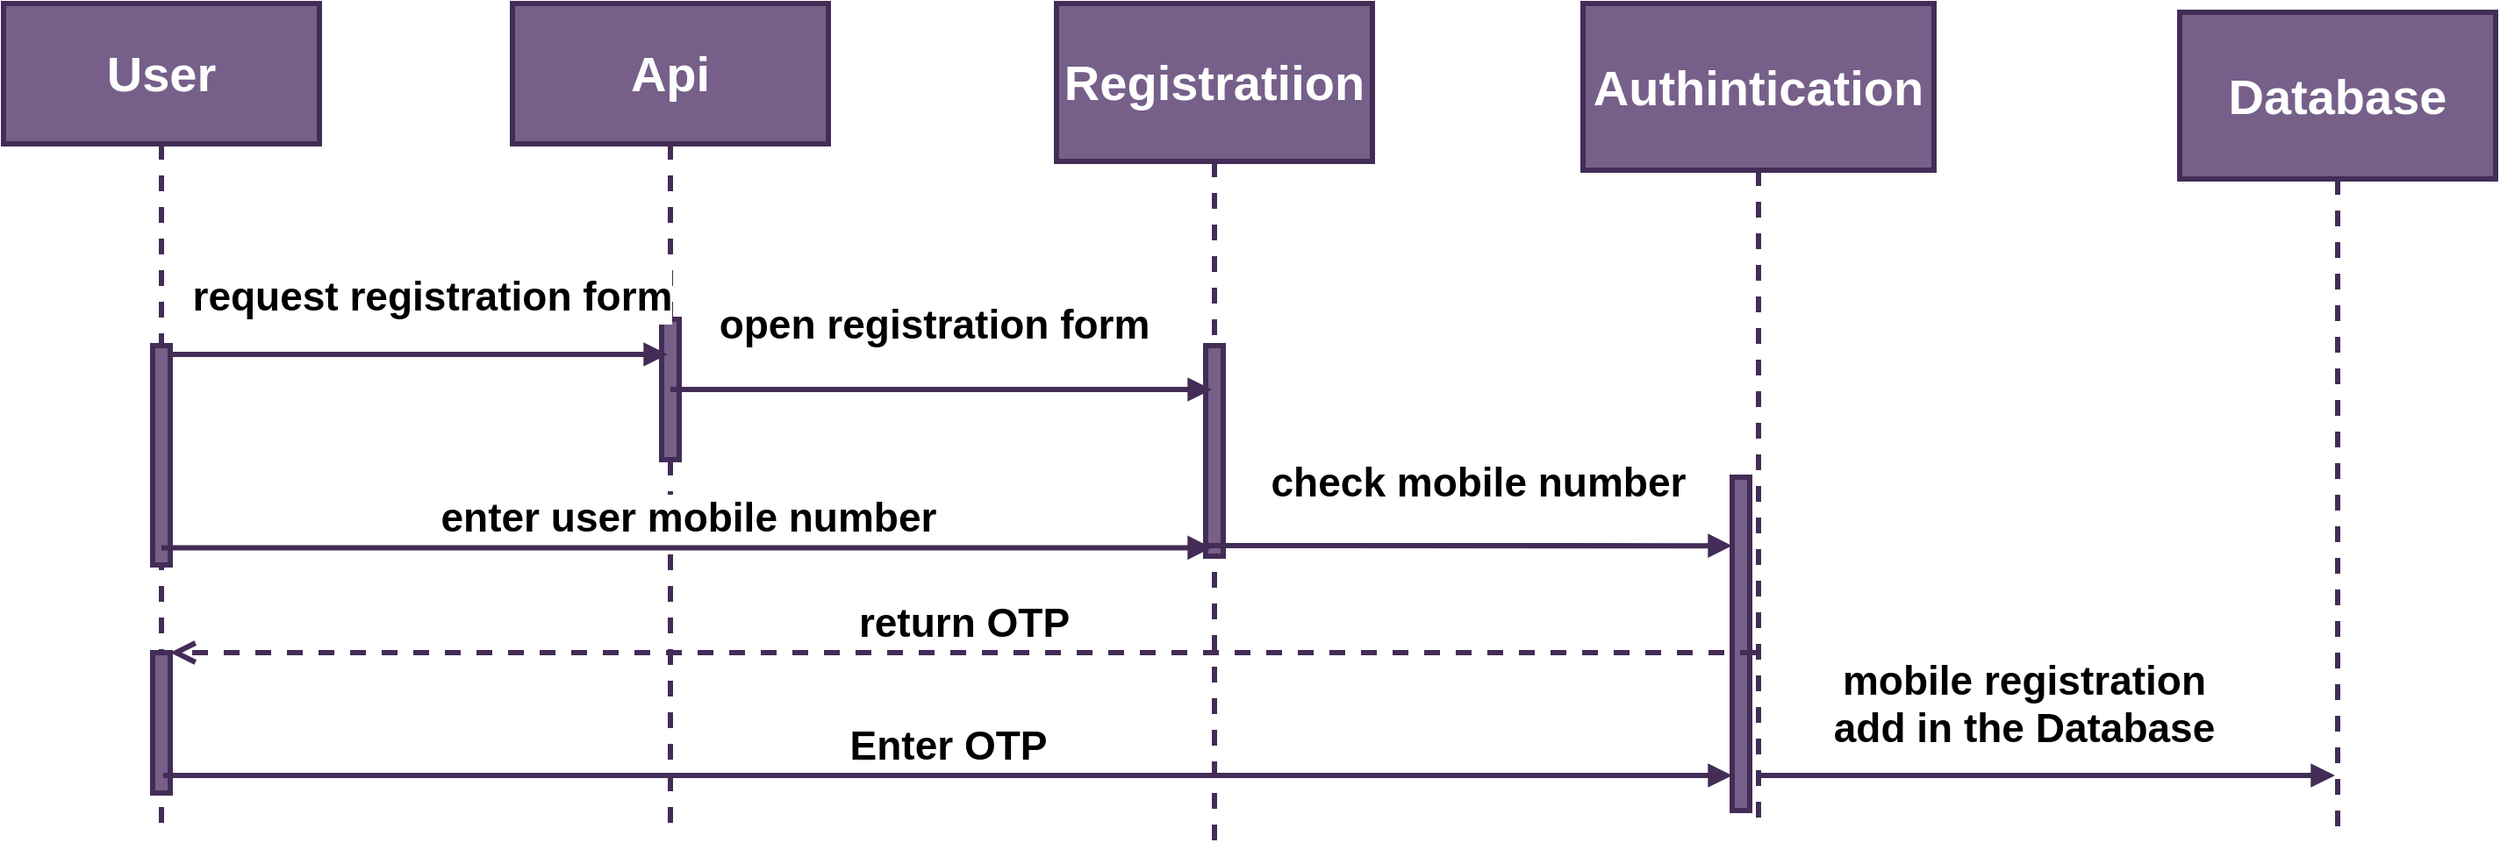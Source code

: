 <mxfile version="17.4.5" type="github">
  <diagram id="lUH7IYxGMJijNj0JPyck" name="Page-1">
    <mxGraphModel dx="1483" dy="989" grid="1" gridSize="10" guides="1" tooltips="1" connect="1" arrows="1" fold="1" page="1" pageScale="1" pageWidth="1700" pageHeight="1100" math="0" shadow="0">
      <root>
        <mxCell id="0" />
        <mxCell id="1" parent="0" />
        <mxCell id="horDpHeikH8RiV0g9dJc-3" value="&lt;b&gt;User&lt;/b&gt;" style="shape=umlLifeline;perimeter=lifelinePerimeter;whiteSpace=wrap;html=1;container=1;collapsible=0;recursiveResize=0;outlineConnect=0;fontSize=28;size=80;strokeWidth=3;fillColor=#76608a;strokeColor=#432D57;fontColor=#ffffff;" vertex="1" parent="1">
          <mxGeometry x="100" y="100" width="180" height="470" as="geometry" />
        </mxCell>
        <mxCell id="horDpHeikH8RiV0g9dJc-23" value="" style="html=1;points=[];perimeter=orthogonalPerimeter;fontSize=23;strokeWidth=3;fillColor=#76608a;strokeColor=#432D57;fontColor=#ffffff;" vertex="1" parent="horDpHeikH8RiV0g9dJc-3">
          <mxGeometry x="85" y="370.0" width="10" height="80" as="geometry" />
        </mxCell>
        <mxCell id="horDpHeikH8RiV0g9dJc-5" value="&lt;b&gt;Api&lt;/b&gt;" style="shape=umlLifeline;perimeter=lifelinePerimeter;whiteSpace=wrap;html=1;container=1;collapsible=0;recursiveResize=0;outlineConnect=0;fontSize=28;size=80;strokeWidth=3;fillColor=#76608a;strokeColor=#432D57;fontColor=#ffffff;" vertex="1" parent="1">
          <mxGeometry x="390" y="100" width="180" height="470" as="geometry" />
        </mxCell>
        <mxCell id="horDpHeikH8RiV0g9dJc-14" value="" style="html=1;points=[];perimeter=orthogonalPerimeter;fontSize=23;strokeWidth=3;fillColor=#76608a;strokeColor=#432D57;fontColor=#ffffff;" vertex="1" parent="horDpHeikH8RiV0g9dJc-5">
          <mxGeometry x="85" y="180" width="10" height="80" as="geometry" />
        </mxCell>
        <mxCell id="horDpHeikH8RiV0g9dJc-6" value="&lt;b&gt;Registratiion&lt;/b&gt;" style="shape=umlLifeline;perimeter=lifelinePerimeter;whiteSpace=wrap;html=1;container=1;collapsible=0;recursiveResize=0;outlineConnect=0;fontSize=28;size=90;strokeWidth=3;fillColor=#76608a;strokeColor=#432D57;fontColor=#ffffff;" vertex="1" parent="1">
          <mxGeometry x="700" y="100" width="180" height="480" as="geometry" />
        </mxCell>
        <mxCell id="horDpHeikH8RiV0g9dJc-18" value="" style="html=1;points=[];perimeter=orthogonalPerimeter;fontSize=23;strokeWidth=3;fillColor=#76608a;strokeColor=#432D57;fontColor=#ffffff;" vertex="1" parent="horDpHeikH8RiV0g9dJc-6">
          <mxGeometry x="85" y="195" width="10" height="120" as="geometry" />
        </mxCell>
        <mxCell id="horDpHeikH8RiV0g9dJc-7" value="&lt;b&gt;Authintication &lt;/b&gt;" style="shape=umlLifeline;perimeter=lifelinePerimeter;whiteSpace=wrap;html=1;container=1;collapsible=0;recursiveResize=0;outlineConnect=0;fontSize=28;size=95;strokeWidth=3;fillColor=#76608a;strokeColor=#432D57;fontColor=#ffffff;" vertex="1" parent="1">
          <mxGeometry x="1000" y="100" width="200" height="470" as="geometry" />
        </mxCell>
        <mxCell id="horDpHeikH8RiV0g9dJc-20" value="" style="html=1;points=[];perimeter=orthogonalPerimeter;fontSize=23;strokeWidth=3;fillColor=#76608a;strokeColor=#432D57;fontColor=#ffffff;" vertex="1" parent="horDpHeikH8RiV0g9dJc-7">
          <mxGeometry x="85" y="270" width="10" height="190" as="geometry" />
        </mxCell>
        <mxCell id="horDpHeikH8RiV0g9dJc-21" value="&lt;b&gt;check mobile number&lt;/b&gt;" style="html=1;verticalAlign=bottom;endArrow=block;rounded=0;fontSize=23;fillColor=#76608a;strokeColor=#432D57;strokeWidth=3;" edge="1" parent="horDpHeikH8RiV0g9dJc-7">
          <mxGeometry x="0.453" y="19" width="80" relative="1" as="geometry">
            <mxPoint x="5" y="309.09" as="sourcePoint" />
            <mxPoint x="85" y="309.09" as="targetPoint" />
            <Array as="points">
              <mxPoint x="-220" y="309" />
            </Array>
            <mxPoint as="offset" />
          </mxGeometry>
        </mxCell>
        <mxCell id="horDpHeikH8RiV0g9dJc-10" value="&lt;b&gt;Database&lt;/b&gt;" style="shape=umlLifeline;perimeter=lifelinePerimeter;whiteSpace=wrap;html=1;container=1;collapsible=0;recursiveResize=0;outlineConnect=0;fontSize=28;size=95;strokeWidth=3;fillColor=#76608a;strokeColor=#432D57;fontColor=#ffffff;" vertex="1" parent="1">
          <mxGeometry x="1340" y="105" width="180" height="470" as="geometry" />
        </mxCell>
        <mxCell id="horDpHeikH8RiV0g9dJc-11" value="&lt;b&gt;&lt;font style=&quot;font-size: 23px&quot;&gt;request registration form&lt;/font&gt;&lt;/b&gt;" style="html=1;verticalAlign=bottom;endArrow=block;rounded=0;fontSize=28;startArrow=none;fillColor=#76608a;strokeColor=#432D57;strokeWidth=3;" edge="1" parent="1" source="horDpHeikH8RiV0g9dJc-12" target="horDpHeikH8RiV0g9dJc-5">
          <mxGeometry x="0.04" y="15" width="80" relative="1" as="geometry">
            <mxPoint x="290" y="250" as="sourcePoint" />
            <mxPoint x="840" y="160" as="targetPoint" />
            <Array as="points">
              <mxPoint x="330" y="300" />
            </Array>
            <mxPoint x="1" as="offset" />
          </mxGeometry>
        </mxCell>
        <mxCell id="horDpHeikH8RiV0g9dJc-12" value="" style="html=1;points=[];perimeter=orthogonalPerimeter;fontSize=23;strokeWidth=3;fillColor=#76608a;strokeColor=#432D57;fontColor=#ffffff;" vertex="1" parent="1">
          <mxGeometry x="185" y="295" width="10" height="125" as="geometry" />
        </mxCell>
        <mxCell id="horDpHeikH8RiV0g9dJc-13" value="" style="html=1;verticalAlign=bottom;endArrow=none;rounded=0;fontSize=28;fillColor=#76608a;strokeColor=#432D57;strokeWidth=3;" edge="1" parent="1" source="horDpHeikH8RiV0g9dJc-3" target="horDpHeikH8RiV0g9dJc-12">
          <mxGeometry x="0.04" y="15" width="80" relative="1" as="geometry">
            <mxPoint x="189.333" y="335.0" as="sourcePoint" />
            <mxPoint x="479" y="335.0" as="targetPoint" />
            <mxPoint x="1" as="offset" />
          </mxGeometry>
        </mxCell>
        <mxCell id="horDpHeikH8RiV0g9dJc-17" value="&lt;b&gt;open registration form &lt;/b&gt;" style="html=1;verticalAlign=bottom;endArrow=block;rounded=0;fontSize=23;fillColor=#76608a;strokeColor=#432D57;strokeWidth=3;" edge="1" parent="1" target="horDpHeikH8RiV0g9dJc-6">
          <mxGeometry x="-0.029" y="20" width="80" relative="1" as="geometry">
            <mxPoint x="480" y="320" as="sourcePoint" />
            <mxPoint x="650" y="320" as="targetPoint" />
            <Array as="points">
              <mxPoint x="630" y="320" />
            </Array>
            <mxPoint as="offset" />
          </mxGeometry>
        </mxCell>
        <mxCell id="horDpHeikH8RiV0g9dJc-19" value="&lt;b&gt;enter user mobile number&lt;/b&gt;" style="html=1;verticalAlign=bottom;endArrow=block;rounded=0;fontSize=23;exitX=0.5;exitY=0.66;exitDx=0;exitDy=0;exitPerimeter=0;fillColor=#76608a;strokeColor=#432D57;strokeWidth=3;" edge="1" parent="1" source="horDpHeikH8RiV0g9dJc-3" target="horDpHeikH8RiV0g9dJc-6">
          <mxGeometry width="80" relative="1" as="geometry">
            <mxPoint x="530" y="400" as="sourcePoint" />
            <mxPoint x="610" y="400" as="targetPoint" />
          </mxGeometry>
        </mxCell>
        <mxCell id="horDpHeikH8RiV0g9dJc-22" value="&lt;b&gt;return OTP&lt;/b&gt;" style="html=1;verticalAlign=bottom;endArrow=open;dashed=1;endSize=8;rounded=0;fontSize=23;fillColor=#76608a;strokeColor=#432D57;strokeWidth=3;" edge="1" parent="1" source="horDpHeikH8RiV0g9dJc-7" target="horDpHeikH8RiV0g9dJc-23">
          <mxGeometry relative="1" as="geometry">
            <mxPoint x="680" y="480" as="sourcePoint" />
            <mxPoint x="600" y="480" as="targetPoint" />
          </mxGeometry>
        </mxCell>
        <mxCell id="horDpHeikH8RiV0g9dJc-24" value="&lt;b&gt;Enter OTP&lt;/b&gt;" style="html=1;verticalAlign=bottom;endArrow=block;rounded=0;fontSize=23;fillColor=#76608a;strokeColor=#432D57;strokeWidth=3;" edge="1" parent="1" source="horDpHeikH8RiV0g9dJc-3" target="horDpHeikH8RiV0g9dJc-20">
          <mxGeometry width="80" relative="1" as="geometry">
            <mxPoint x="600" y="480" as="sourcePoint" />
            <mxPoint x="680" y="480" as="targetPoint" />
            <Array as="points">
              <mxPoint x="200" y="540" />
            </Array>
          </mxGeometry>
        </mxCell>
        <mxCell id="horDpHeikH8RiV0g9dJc-25" value="&lt;div&gt;&lt;b&gt;mobile registration &lt;br&gt;&lt;/b&gt;&lt;/div&gt;&lt;div&gt;&lt;b&gt;add in the Database&lt;/b&gt;&lt;/div&gt;" style="html=1;verticalAlign=bottom;endArrow=block;rounded=0;fontSize=23;fillColor=#76608a;strokeColor=#432D57;strokeWidth=3;" edge="1" parent="1" source="horDpHeikH8RiV0g9dJc-7" target="horDpHeikH8RiV0g9dJc-10">
          <mxGeometry x="-0.086" y="10" width="80" relative="1" as="geometry">
            <mxPoint x="1120" y="490" as="sourcePoint" />
            <mxPoint x="1200" y="490" as="targetPoint" />
            <Array as="points">
              <mxPoint x="1160" y="540" />
            </Array>
            <mxPoint as="offset" />
          </mxGeometry>
        </mxCell>
      </root>
    </mxGraphModel>
  </diagram>
</mxfile>

